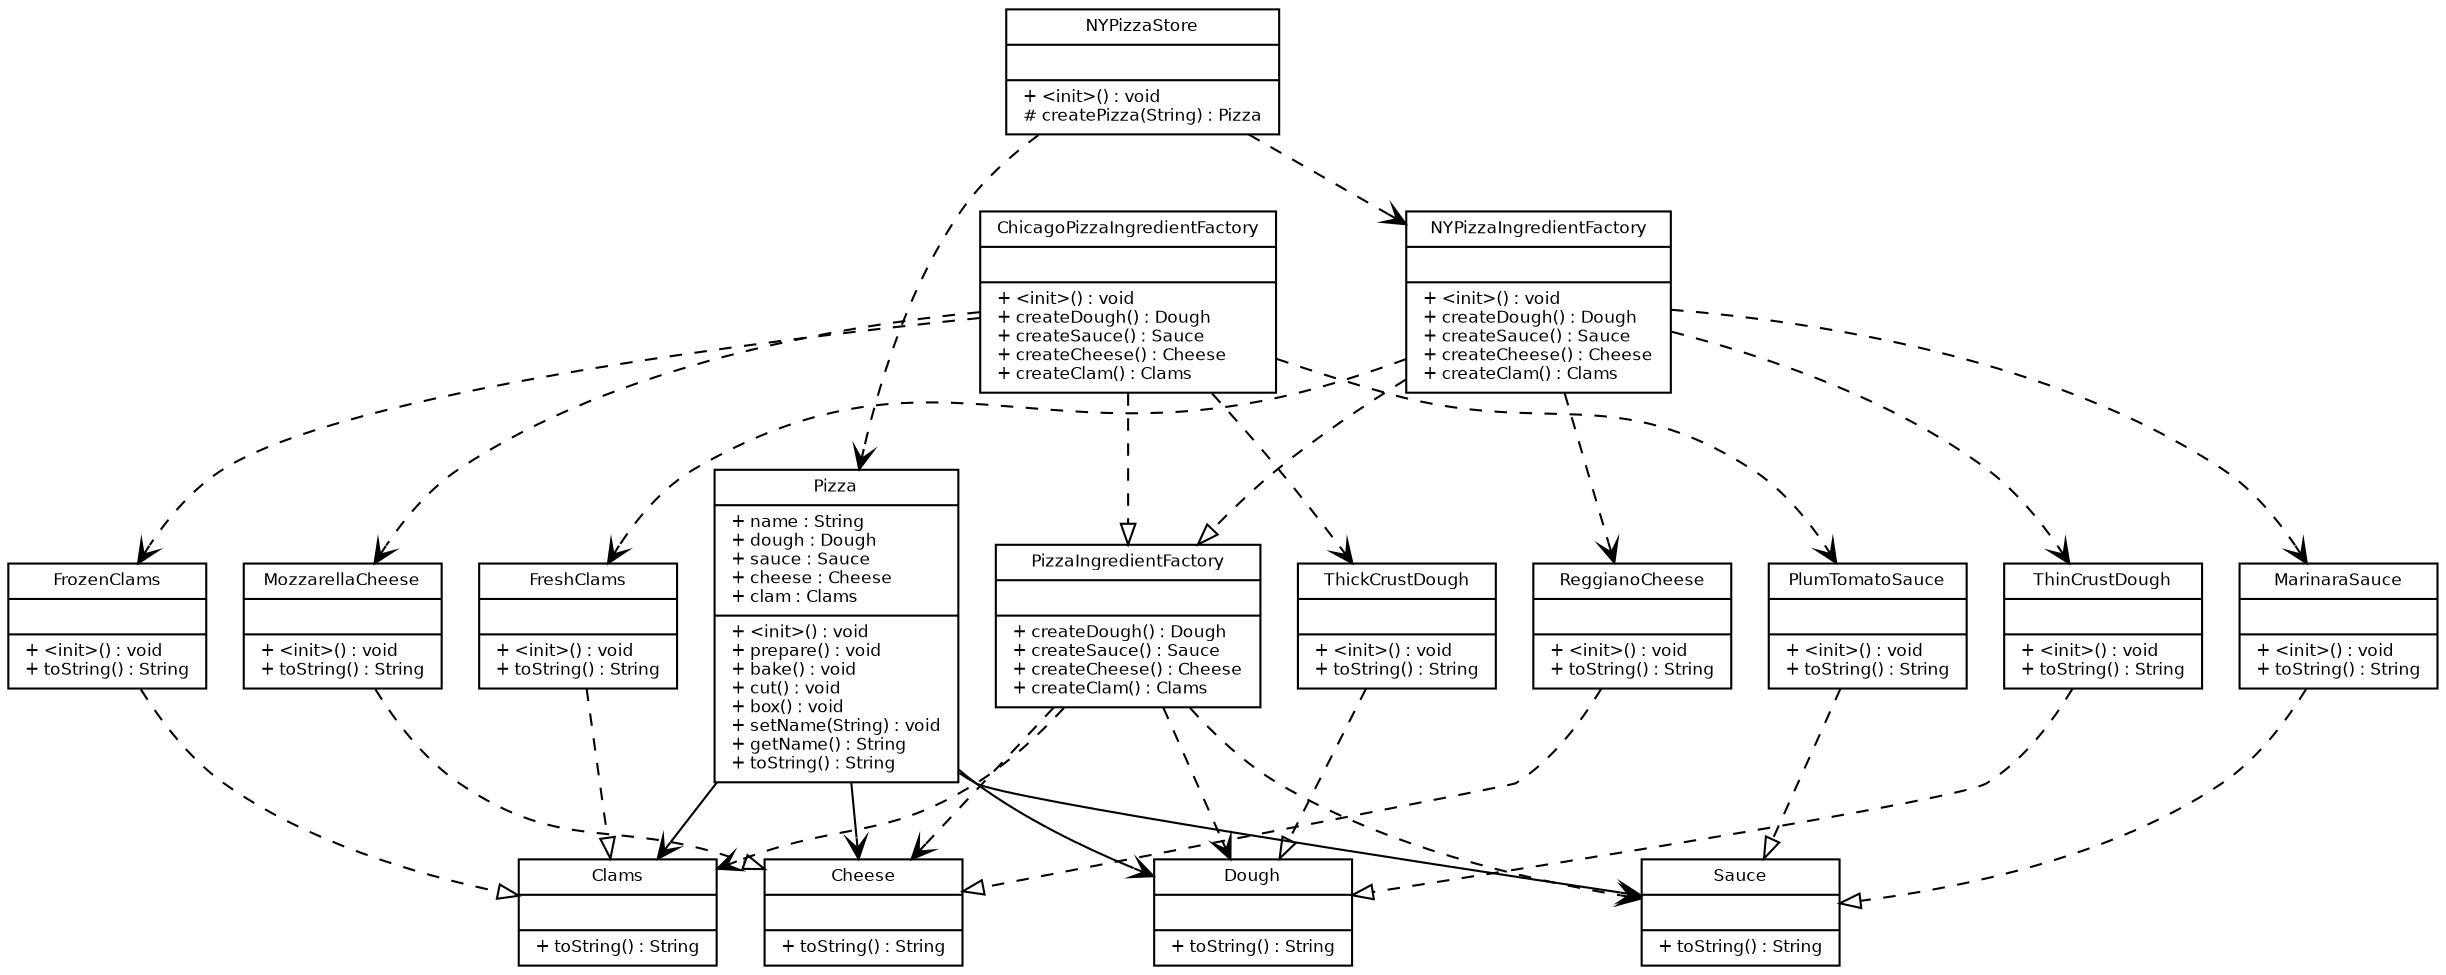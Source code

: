 digraph G {
fontname = " Bitstream Vera San"
fontsize =8
node [
fontname = "Bitstream Vera Sans"
fontsize =8
shape = "record"]
edge [
fontname = "Bitstream Vera Sans"
fontsize =8
]
Cheese [
label = "{Cheese||+ toString() : String\l}"
]
ChicagoPizzaIngredientFactory [
label = "{ChicagoPizzaIngredientFactory||+ \<init\>() : void\l+ createDough() : Dough\l+ createSauce() : Sauce\l+ createCheese() : Cheese\l+ createClam() : Clams\l}"
]
Clams [
label = "{Clams||+ toString() : String\l}"
]
Dough [
label = "{Dough||+ toString() : String\l}"
]
FreshClams [
label = "{FreshClams||+ \<init\>() : void\l+ toString() : String\l}"
]
FrozenClams [
label = "{FrozenClams||+ \<init\>() : void\l+ toString() : String\l}"
]
MarinaraSauce [
label = "{MarinaraSauce||+ \<init\>() : void\l+ toString() : String\l}"
]
MozzarellaCheese [
label = "{MozzarellaCheese||+ \<init\>() : void\l+ toString() : String\l}"
]
NYPizzaIngredientFactory [
label = "{NYPizzaIngredientFactory||+ \<init\>() : void\l+ createDough() : Dough\l+ createSauce() : Sauce\l+ createCheese() : Cheese\l+ createClam() : Clams\l}"
]
NYPizzaStore [
label = "{NYPizzaStore||+ \<init\>() : void\l# createPizza(String) : Pizza\l}"
]
Pizza [
label = "{Pizza|+ name : String\l+ dough : Dough\l+ sauce : Sauce\l+ cheese : Cheese\l+ clam : Clams\l|+ \<init\>() : void\l+ prepare() : void\l+ bake() : void\l+ cut() : void\l+ box() : void\l+ setName(String) : void\l+ getName() : String\l+ toString() : String\l}"
]
PizzaIngredientFactory [
label = "{PizzaIngredientFactory||+ createDough() : Dough\l+ createSauce() : Sauce\l+ createCheese() : Cheese\l+ createClam() : Clams\l}"
]
PlumTomatoSauce [
label = "{PlumTomatoSauce||+ \<init\>() : void\l+ toString() : String\l}"
]
ReggianoCheese [
label = "{ReggianoCheese||+ \<init\>() : void\l+ toString() : String\l}"
]
Sauce [
label = "{Sauce||+ toString() : String\l}"
]
ThickCrustDough [
label = "{ThickCrustDough||+ \<init\>() : void\l+ toString() : String\l}"
]
ThinCrustDough [
label = "{ThinCrustDough||+ \<init\>() : void\l+ toString() : String\l}"
]
edge [ 
arrowhead = "empty"
style = "solid"
]
edge [ 
arrowhead = "empty"
style = "dashed"
]
MarinaraSauce -> Sauce
ThickCrustDough -> Dough
NYPizzaIngredientFactory -> PizzaIngredientFactory
PlumTomatoSauce -> Sauce
ThinCrustDough -> Dough
ChicagoPizzaIngredientFactory -> PizzaIngredientFactory
MozzarellaCheese -> Cheese
ReggianoCheese -> Cheese
FrozenClams -> Clams
FreshClams -> Clams
edge [ 
arrowhead = "vee"
style = "solid"
]
Pizza -> Dough
Pizza -> Sauce
Pizza -> Cheese
Pizza -> Clams
edge [ 
arrowhead = "vee"
style = "dashed"
]
PizzaIngredientFactory -> Dough
PizzaIngredientFactory -> Sauce
PizzaIngredientFactory -> Cheese
PizzaIngredientFactory -> Clams
NYPizzaIngredientFactory -> ThinCrustDough
NYPizzaIngredientFactory -> MarinaraSauce
NYPizzaIngredientFactory -> ReggianoCheese
NYPizzaIngredientFactory -> FreshClams
ChicagoPizzaIngredientFactory -> ThickCrustDough
ChicagoPizzaIngredientFactory -> PlumTomatoSauce
ChicagoPizzaIngredientFactory -> MozzarellaCheese
ChicagoPizzaIngredientFactory -> FrozenClams
NYPizzaStore -> NYPizzaIngredientFactory
NYPizzaStore -> Pizza
}
